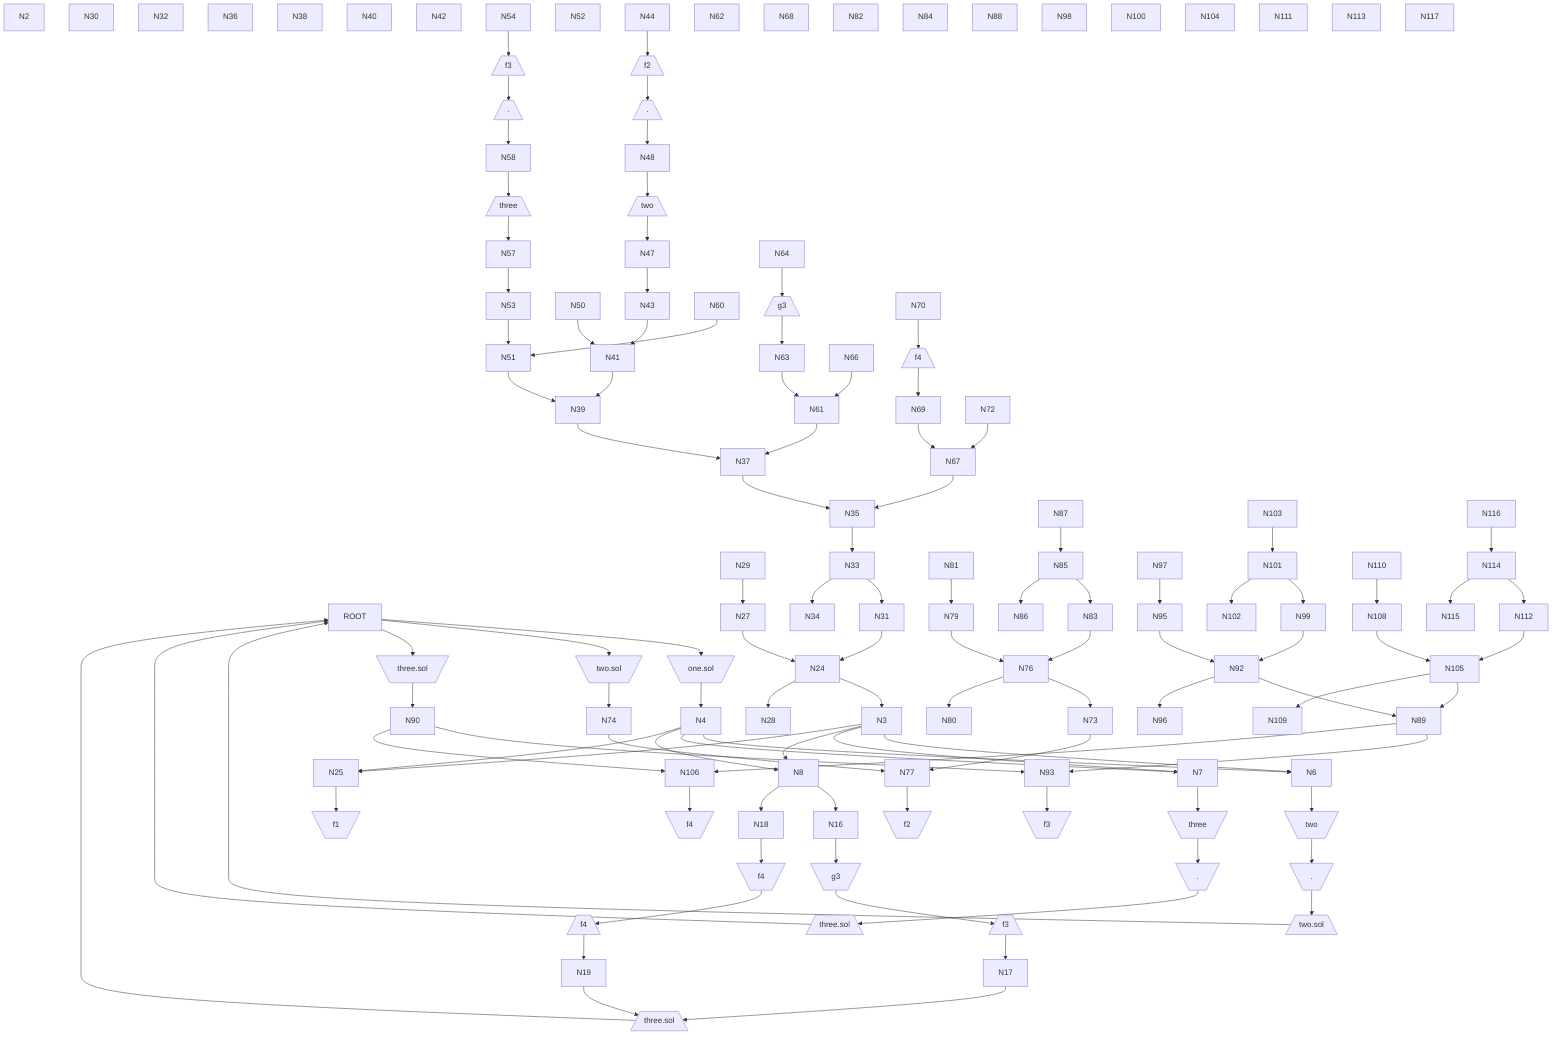 graph TD
	N1[ROOT]
	N1 --> N5
	N1 --> N75
	N1 --> N91
	N2
	N3
	N3 --> N6
	N3 --> N7
	N3 --> N8
	N3 --> N25
	N4
	N4 --> N6
	N4 --> N7
	N4 --> N8
	N4 --> N25
	N5[\one.sol/]
	N5 --> N4
	N6
	N6 --> N10
	N7
	N7 --> N13
	N8
	N8 --> N16
	N8 --> N18
	N9[/two.sol\]
	N9 --> N1
	N10[\two/]
	N10 --> N11
	N11[\./]
	N11 --> N9
	N12[/three.sol\]
	N12 --> N1
	N13[\three/]
	N13 --> N14
	N14[\./]
	N14 --> N12
	N15[/three.sol\]
	N15 --> N1
	N16
	N16 --> N20
	N17
	N17 --> N15
	N18
	N18 --> N22
	N19
	N19 --> N15
	N20[\g3/]
	N20 --> N21
	N21[/f3\]
	N21 --> N17
	N22[\f4/]
	N22 --> N23
	N23[/f4\]
	N23 --> N19
	N24
	N24 --> N3
	N24 --> N28
	N25
	N25 --> N26
	N26[\f1/]
	N27
	N27 --> N24
	N28
	N29
	N29 --> N27
	N30
	N31
	N31 --> N24
	N32
	N33
	N33 --> N31
	N33 --> N34
	N34
	N35
	N35 --> N33
	N36
	N37
	N37 --> N35
	N38
	N39
	N39 --> N37
	N40
	N41
	N41 --> N39
	N42
	N43
	N43 --> N41
	N44
	N44 --> N45
	N45[/f2\]
	N45 --> N46
	N46[/.\]
	N46 --> N48
	N47
	N47 --> N43
	N48
	N48 --> N49
	N49[/two\]
	N49 --> N47
	N50
	N50 --> N41
	N51
	N51 --> N39
	N52
	N53
	N53 --> N51
	N54
	N54 --> N55
	N55[/f3\]
	N55 --> N56
	N56[/.\]
	N56 --> N58
	N57
	N57 --> N53
	N58
	N58 --> N59
	N59[/three\]
	N59 --> N57
	N60
	N60 --> N51
	N61
	N61 --> N37
	N62
	N63
	N63 --> N61
	N64
	N64 --> N65
	N65[/g3\]
	N65 --> N63
	N66
	N66 --> N61
	N67
	N67 --> N35
	N68
	N69
	N69 --> N67
	N70
	N70 --> N71
	N71[/f4\]
	N71 --> N69
	N72
	N72 --> N67
	N73
	N73 --> N77
	N74
	N74 --> N77
	N75[\two.sol/]
	N75 --> N74
	N76
	N76 --> N73
	N76 --> N80
	N77
	N77 --> N78
	N78[\f2/]
	N79
	N79 --> N76
	N80
	N81
	N81 --> N79
	N82
	N83
	N83 --> N76
	N84
	N85
	N85 --> N83
	N85 --> N86
	N86
	N87
	N87 --> N85
	N88
	N89
	N89 --> N93
	N89 --> N106
	N90
	N90 --> N93
	N90 --> N106
	N91[\three.sol/]
	N91 --> N90
	N92
	N92 --> N89
	N92 --> N96
	N93
	N93 --> N94
	N94[\f3/]
	N95
	N95 --> N92
	N96
	N97
	N97 --> N95
	N98
	N99
	N99 --> N92
	N100
	N101
	N101 --> N99
	N101 --> N102
	N102
	N103
	N103 --> N101
	N104
	N105
	N105 --> N89
	N105 --> N109
	N106
	N106 --> N107
	N107[\f4/]
	N108
	N108 --> N105
	N109
	N110
	N110 --> N108
	N111
	N112
	N112 --> N105
	N113
	N114
	N114 --> N112
	N114 --> N115
	N115
	N116
	N116 --> N114
	N117